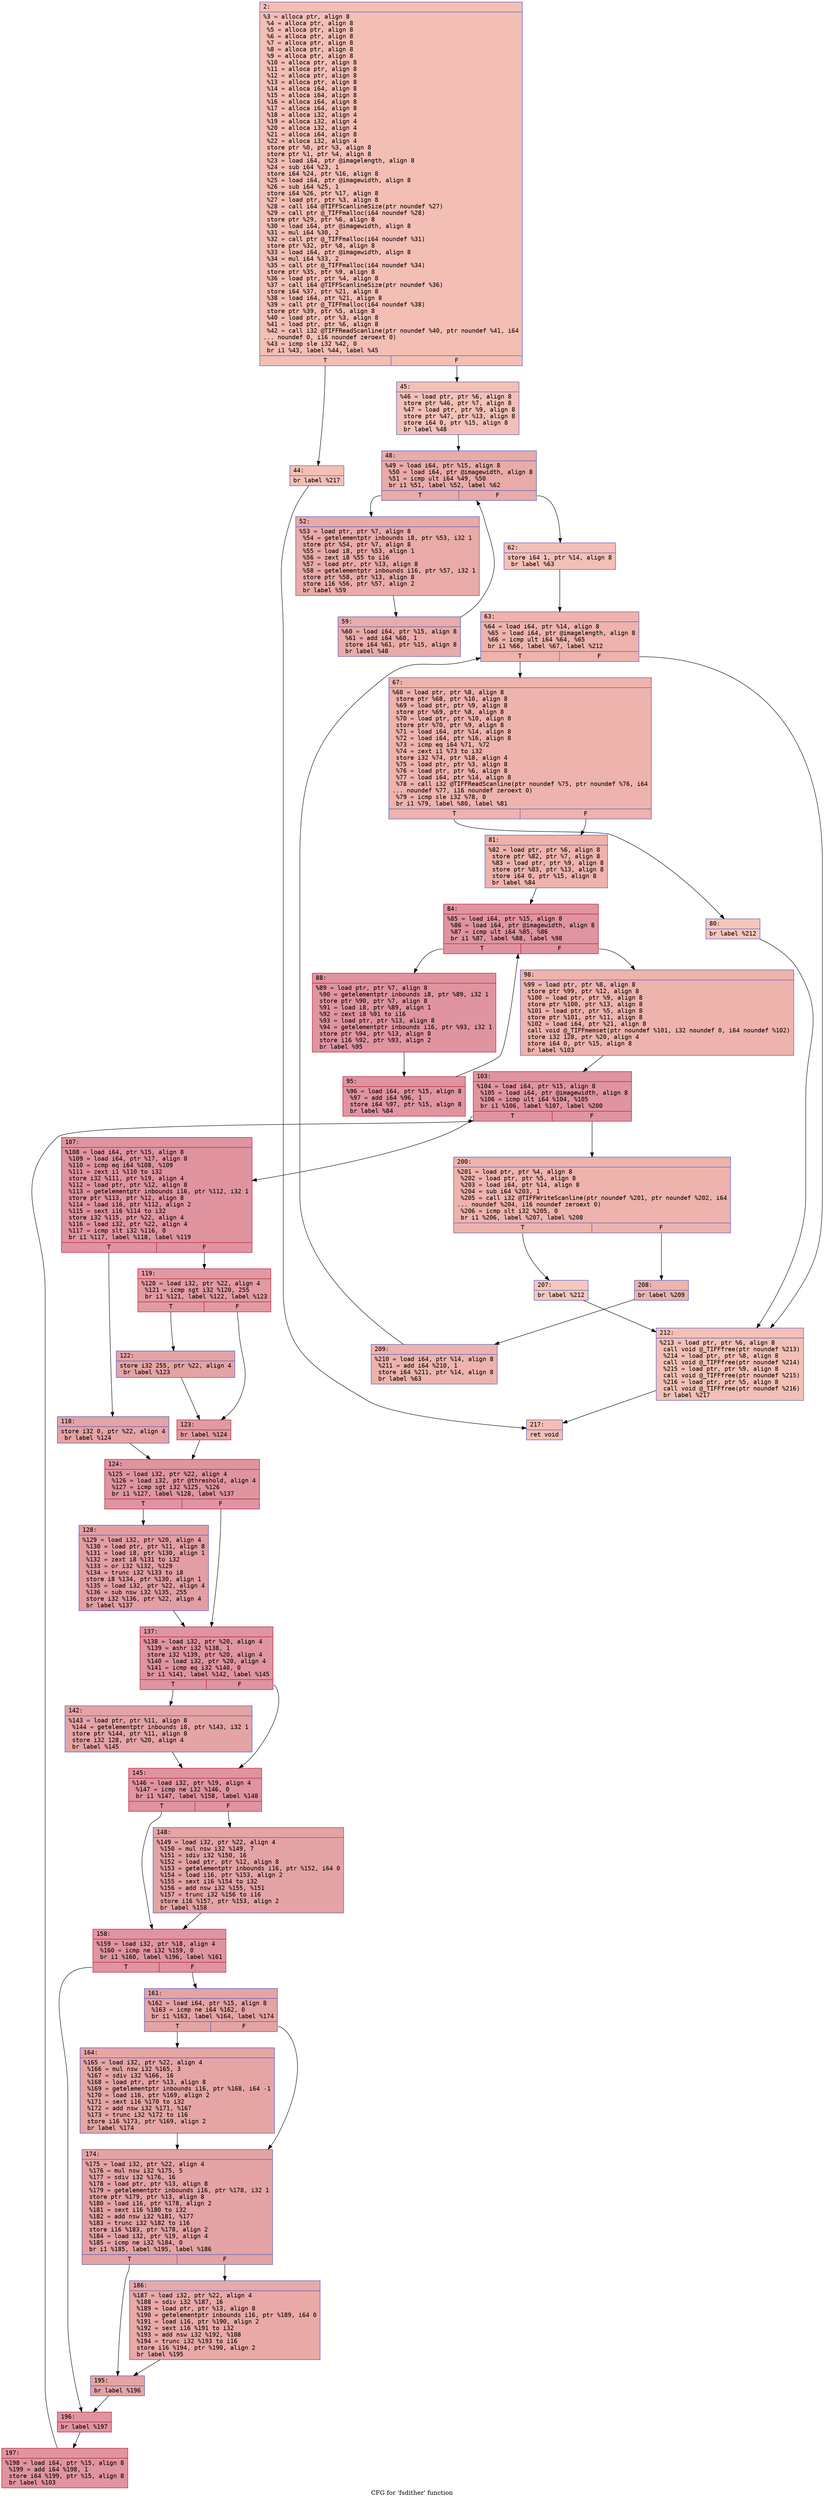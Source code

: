 digraph "CFG for 'fsdither' function" {
	label="CFG for 'fsdither' function";

	Node0x600001d7be30 [shape=record,color="#3d50c3ff", style=filled, fillcolor="#e36c5570" fontname="Courier",label="{2:\l|  %3 = alloca ptr, align 8\l  %4 = alloca ptr, align 8\l  %5 = alloca ptr, align 8\l  %6 = alloca ptr, align 8\l  %7 = alloca ptr, align 8\l  %8 = alloca ptr, align 8\l  %9 = alloca ptr, align 8\l  %10 = alloca ptr, align 8\l  %11 = alloca ptr, align 8\l  %12 = alloca ptr, align 8\l  %13 = alloca ptr, align 8\l  %14 = alloca i64, align 8\l  %15 = alloca i64, align 8\l  %16 = alloca i64, align 8\l  %17 = alloca i64, align 8\l  %18 = alloca i32, align 4\l  %19 = alloca i32, align 4\l  %20 = alloca i32, align 4\l  %21 = alloca i64, align 8\l  %22 = alloca i32, align 4\l  store ptr %0, ptr %3, align 8\l  store ptr %1, ptr %4, align 8\l  %23 = load i64, ptr @imagelength, align 8\l  %24 = sub i64 %23, 1\l  store i64 %24, ptr %16, align 8\l  %25 = load i64, ptr @imagewidth, align 8\l  %26 = sub i64 %25, 1\l  store i64 %26, ptr %17, align 8\l  %27 = load ptr, ptr %3, align 8\l  %28 = call i64 @TIFFScanlineSize(ptr noundef %27)\l  %29 = call ptr @_TIFFmalloc(i64 noundef %28)\l  store ptr %29, ptr %6, align 8\l  %30 = load i64, ptr @imagewidth, align 8\l  %31 = mul i64 %30, 2\l  %32 = call ptr @_TIFFmalloc(i64 noundef %31)\l  store ptr %32, ptr %8, align 8\l  %33 = load i64, ptr @imagewidth, align 8\l  %34 = mul i64 %33, 2\l  %35 = call ptr @_TIFFmalloc(i64 noundef %34)\l  store ptr %35, ptr %9, align 8\l  %36 = load ptr, ptr %4, align 8\l  %37 = call i64 @TIFFScanlineSize(ptr noundef %36)\l  store i64 %37, ptr %21, align 8\l  %38 = load i64, ptr %21, align 8\l  %39 = call ptr @_TIFFmalloc(i64 noundef %38)\l  store ptr %39, ptr %5, align 8\l  %40 = load ptr, ptr %3, align 8\l  %41 = load ptr, ptr %6, align 8\l  %42 = call i32 @TIFFReadScanline(ptr noundef %40, ptr noundef %41, i64\l... noundef 0, i16 noundef zeroext 0)\l  %43 = icmp sle i32 %42, 0\l  br i1 %43, label %44, label %45\l|{<s0>T|<s1>F}}"];
	Node0x600001d7be30:s0 -> Node0x600001d7be80[tooltip="2 -> 44\nProbability 50.00%" ];
	Node0x600001d7be30:s1 -> Node0x600001d7bed0[tooltip="2 -> 45\nProbability 50.00%" ];
	Node0x600001d7be80 [shape=record,color="#3d50c3ff", style=filled, fillcolor="#e5705870" fontname="Courier",label="{44:\l|  br label %217\l}"];
	Node0x600001d7be80 -> Node0x600001d7caf0[tooltip="44 -> 217\nProbability 100.00%" ];
	Node0x600001d7bed0 [shape=record,color="#3d50c3ff", style=filled, fillcolor="#e5705870" fontname="Courier",label="{45:\l|  %46 = load ptr, ptr %6, align 8\l  store ptr %46, ptr %7, align 8\l  %47 = load ptr, ptr %9, align 8\l  store ptr %47, ptr %13, align 8\l  store i64 0, ptr %15, align 8\l  br label %48\l}"];
	Node0x600001d7bed0 -> Node0x600001d7bf20[tooltip="45 -> 48\nProbability 100.00%" ];
	Node0x600001d7bf20 [shape=record,color="#3d50c3ff", style=filled, fillcolor="#cc403a70" fontname="Courier",label="{48:\l|  %49 = load i64, ptr %15, align 8\l  %50 = load i64, ptr @imagewidth, align 8\l  %51 = icmp ult i64 %49, %50\l  br i1 %51, label %52, label %62\l|{<s0>T|<s1>F}}"];
	Node0x600001d7bf20:s0 -> Node0x600001d7bf70[tooltip="48 -> 52\nProbability 96.88%" ];
	Node0x600001d7bf20:s1 -> Node0x600001d7c050[tooltip="48 -> 62\nProbability 3.12%" ];
	Node0x600001d7bf70 [shape=record,color="#3d50c3ff", style=filled, fillcolor="#cc403a70" fontname="Courier",label="{52:\l|  %53 = load ptr, ptr %7, align 8\l  %54 = getelementptr inbounds i8, ptr %53, i32 1\l  store ptr %54, ptr %7, align 8\l  %55 = load i8, ptr %53, align 1\l  %56 = zext i8 %55 to i16\l  %57 = load ptr, ptr %13, align 8\l  %58 = getelementptr inbounds i16, ptr %57, i32 1\l  store ptr %58, ptr %13, align 8\l  store i16 %56, ptr %57, align 2\l  br label %59\l}"];
	Node0x600001d7bf70 -> Node0x600001d7c000[tooltip="52 -> 59\nProbability 100.00%" ];
	Node0x600001d7c000 [shape=record,color="#3d50c3ff", style=filled, fillcolor="#cc403a70" fontname="Courier",label="{59:\l|  %60 = load i64, ptr %15, align 8\l  %61 = add i64 %60, 1\l  store i64 %61, ptr %15, align 8\l  br label %48\l}"];
	Node0x600001d7c000 -> Node0x600001d7bf20[tooltip="59 -> 48\nProbability 100.00%" ];
	Node0x600001d7c050 [shape=record,color="#3d50c3ff", style=filled, fillcolor="#e5705870" fontname="Courier",label="{62:\l|  store i64 1, ptr %14, align 8\l  br label %63\l}"];
	Node0x600001d7c050 -> Node0x600001d7c0a0[tooltip="62 -> 63\nProbability 100.00%" ];
	Node0x600001d7c0a0 [shape=record,color="#3d50c3ff", style=filled, fillcolor="#d6524470" fontname="Courier",label="{63:\l|  %64 = load i64, ptr %14, align 8\l  %65 = load i64, ptr @imagelength, align 8\l  %66 = icmp ult i64 %64, %65\l  br i1 %66, label %67, label %212\l|{<s0>T|<s1>F}}"];
	Node0x600001d7c0a0:s0 -> Node0x600001d7c0f0[tooltip="63 -> 67\nProbability 96.88%" ];
	Node0x600001d7c0a0:s1 -> Node0x600001d7caa0[tooltip="63 -> 212\nProbability 3.12%" ];
	Node0x600001d7c0f0 [shape=record,color="#3d50c3ff", style=filled, fillcolor="#d6524470" fontname="Courier",label="{67:\l|  %68 = load ptr, ptr %8, align 8\l  store ptr %68, ptr %10, align 8\l  %69 = load ptr, ptr %9, align 8\l  store ptr %69, ptr %8, align 8\l  %70 = load ptr, ptr %10, align 8\l  store ptr %70, ptr %9, align 8\l  %71 = load i64, ptr %14, align 8\l  %72 = load i64, ptr %16, align 8\l  %73 = icmp eq i64 %71, %72\l  %74 = zext i1 %73 to i32\l  store i32 %74, ptr %18, align 4\l  %75 = load ptr, ptr %3, align 8\l  %76 = load ptr, ptr %6, align 8\l  %77 = load i64, ptr %14, align 8\l  %78 = call i32 @TIFFReadScanline(ptr noundef %75, ptr noundef %76, i64\l... noundef %77, i16 noundef zeroext 0)\l  %79 = icmp sle i32 %78, 0\l  br i1 %79, label %80, label %81\l|{<s0>T|<s1>F}}"];
	Node0x600001d7c0f0:s0 -> Node0x600001d7c140[tooltip="67 -> 80\nProbability 3.12%" ];
	Node0x600001d7c0f0:s1 -> Node0x600001d7c190[tooltip="67 -> 81\nProbability 96.88%" ];
	Node0x600001d7c140 [shape=record,color="#3d50c3ff", style=filled, fillcolor="#ec7f6370" fontname="Courier",label="{80:\l|  br label %212\l}"];
	Node0x600001d7c140 -> Node0x600001d7caa0[tooltip="80 -> 212\nProbability 100.00%" ];
	Node0x600001d7c190 [shape=record,color="#3d50c3ff", style=filled, fillcolor="#d6524470" fontname="Courier",label="{81:\l|  %82 = load ptr, ptr %6, align 8\l  store ptr %82, ptr %7, align 8\l  %83 = load ptr, ptr %9, align 8\l  store ptr %83, ptr %13, align 8\l  store i64 0, ptr %15, align 8\l  br label %84\l}"];
	Node0x600001d7c190 -> Node0x600001d7c1e0[tooltip="81 -> 84\nProbability 100.00%" ];
	Node0x600001d7c1e0 [shape=record,color="#b70d28ff", style=filled, fillcolor="#b70d2870" fontname="Courier",label="{84:\l|  %85 = load i64, ptr %15, align 8\l  %86 = load i64, ptr @imagewidth, align 8\l  %87 = icmp ult i64 %85, %86\l  br i1 %87, label %88, label %98\l|{<s0>T|<s1>F}}"];
	Node0x600001d7c1e0:s0 -> Node0x600001d7c230[tooltip="84 -> 88\nProbability 96.88%" ];
	Node0x600001d7c1e0:s1 -> Node0x600001d7c2d0[tooltip="84 -> 98\nProbability 3.12%" ];
	Node0x600001d7c230 [shape=record,color="#b70d28ff", style=filled, fillcolor="#b70d2870" fontname="Courier",label="{88:\l|  %89 = load ptr, ptr %7, align 8\l  %90 = getelementptr inbounds i8, ptr %89, i32 1\l  store ptr %90, ptr %7, align 8\l  %91 = load i8, ptr %89, align 1\l  %92 = zext i8 %91 to i16\l  %93 = load ptr, ptr %13, align 8\l  %94 = getelementptr inbounds i16, ptr %93, i32 1\l  store ptr %94, ptr %13, align 8\l  store i16 %92, ptr %93, align 2\l  br label %95\l}"];
	Node0x600001d7c230 -> Node0x600001d7c280[tooltip="88 -> 95\nProbability 100.00%" ];
	Node0x600001d7c280 [shape=record,color="#b70d28ff", style=filled, fillcolor="#b70d2870" fontname="Courier",label="{95:\l|  %96 = load i64, ptr %15, align 8\l  %97 = add i64 %96, 1\l  store i64 %97, ptr %15, align 8\l  br label %84\l}"];
	Node0x600001d7c280 -> Node0x600001d7c1e0[tooltip="95 -> 84\nProbability 100.00%" ];
	Node0x600001d7c2d0 [shape=record,color="#3d50c3ff", style=filled, fillcolor="#d6524470" fontname="Courier",label="{98:\l|  %99 = load ptr, ptr %8, align 8\l  store ptr %99, ptr %12, align 8\l  %100 = load ptr, ptr %9, align 8\l  store ptr %100, ptr %13, align 8\l  %101 = load ptr, ptr %5, align 8\l  store ptr %101, ptr %11, align 8\l  %102 = load i64, ptr %21, align 8\l  call void @_TIFFmemset(ptr noundef %101, i32 noundef 0, i64 noundef %102)\l  store i32 128, ptr %20, align 4\l  store i64 0, ptr %15, align 8\l  br label %103\l}"];
	Node0x600001d7c2d0 -> Node0x600001d7c320[tooltip="98 -> 103\nProbability 100.00%" ];
	Node0x600001d7c320 [shape=record,color="#b70d28ff", style=filled, fillcolor="#b70d2870" fontname="Courier",label="{103:\l|  %104 = load i64, ptr %15, align 8\l  %105 = load i64, ptr @imagewidth, align 8\l  %106 = icmp ult i64 %104, %105\l  br i1 %106, label %107, label %200\l|{<s0>T|<s1>F}}"];
	Node0x600001d7c320:s0 -> Node0x600001d7c370[tooltip="103 -> 107\nProbability 96.88%" ];
	Node0x600001d7c320:s1 -> Node0x600001d7c960[tooltip="103 -> 200\nProbability 3.12%" ];
	Node0x600001d7c370 [shape=record,color="#b70d28ff", style=filled, fillcolor="#b70d2870" fontname="Courier",label="{107:\l|  %108 = load i64, ptr %15, align 8\l  %109 = load i64, ptr %17, align 8\l  %110 = icmp eq i64 %108, %109\l  %111 = zext i1 %110 to i32\l  store i32 %111, ptr %19, align 4\l  %112 = load ptr, ptr %12, align 8\l  %113 = getelementptr inbounds i16, ptr %112, i32 1\l  store ptr %113, ptr %12, align 8\l  %114 = load i16, ptr %112, align 2\l  %115 = sext i16 %114 to i32\l  store i32 %115, ptr %22, align 4\l  %116 = load i32, ptr %22, align 4\l  %117 = icmp slt i32 %116, 0\l  br i1 %117, label %118, label %119\l|{<s0>T|<s1>F}}"];
	Node0x600001d7c370:s0 -> Node0x600001d7c3c0[tooltip="107 -> 118\nProbability 37.50%" ];
	Node0x600001d7c370:s1 -> Node0x600001d7c410[tooltip="107 -> 119\nProbability 62.50%" ];
	Node0x600001d7c3c0 [shape=record,color="#3d50c3ff", style=filled, fillcolor="#c32e3170" fontname="Courier",label="{118:\l|  store i32 0, ptr %22, align 4\l  br label %124\l}"];
	Node0x600001d7c3c0 -> Node0x600001d7c500[tooltip="118 -> 124\nProbability 100.00%" ];
	Node0x600001d7c410 [shape=record,color="#b70d28ff", style=filled, fillcolor="#bb1b2c70" fontname="Courier",label="{119:\l|  %120 = load i32, ptr %22, align 4\l  %121 = icmp sgt i32 %120, 255\l  br i1 %121, label %122, label %123\l|{<s0>T|<s1>F}}"];
	Node0x600001d7c410:s0 -> Node0x600001d7c460[tooltip="119 -> 122\nProbability 50.00%" ];
	Node0x600001d7c410:s1 -> Node0x600001d7c4b0[tooltip="119 -> 123\nProbability 50.00%" ];
	Node0x600001d7c460 [shape=record,color="#3d50c3ff", style=filled, fillcolor="#c32e3170" fontname="Courier",label="{122:\l|  store i32 255, ptr %22, align 4\l  br label %123\l}"];
	Node0x600001d7c460 -> Node0x600001d7c4b0[tooltip="122 -> 123\nProbability 100.00%" ];
	Node0x600001d7c4b0 [shape=record,color="#b70d28ff", style=filled, fillcolor="#bb1b2c70" fontname="Courier",label="{123:\l|  br label %124\l}"];
	Node0x600001d7c4b0 -> Node0x600001d7c500[tooltip="123 -> 124\nProbability 100.00%" ];
	Node0x600001d7c500 [shape=record,color="#b70d28ff", style=filled, fillcolor="#b70d2870" fontname="Courier",label="{124:\l|  %125 = load i32, ptr %22, align 4\l  %126 = load i32, ptr @threshold, align 4\l  %127 = icmp sgt i32 %125, %126\l  br i1 %127, label %128, label %137\l|{<s0>T|<s1>F}}"];
	Node0x600001d7c500:s0 -> Node0x600001d7c550[tooltip="124 -> 128\nProbability 50.00%" ];
	Node0x600001d7c500:s1 -> Node0x600001d7c5a0[tooltip="124 -> 137\nProbability 50.00%" ];
	Node0x600001d7c550 [shape=record,color="#3d50c3ff", style=filled, fillcolor="#be242e70" fontname="Courier",label="{128:\l|  %129 = load i32, ptr %20, align 4\l  %130 = load ptr, ptr %11, align 8\l  %131 = load i8, ptr %130, align 1\l  %132 = zext i8 %131 to i32\l  %133 = or i32 %132, %129\l  %134 = trunc i32 %133 to i8\l  store i8 %134, ptr %130, align 1\l  %135 = load i32, ptr %22, align 4\l  %136 = sub nsw i32 %135, 255\l  store i32 %136, ptr %22, align 4\l  br label %137\l}"];
	Node0x600001d7c550 -> Node0x600001d7c5a0[tooltip="128 -> 137\nProbability 100.00%" ];
	Node0x600001d7c5a0 [shape=record,color="#b70d28ff", style=filled, fillcolor="#b70d2870" fontname="Courier",label="{137:\l|  %138 = load i32, ptr %20, align 4\l  %139 = ashr i32 %138, 1\l  store i32 %139, ptr %20, align 4\l  %140 = load i32, ptr %20, align 4\l  %141 = icmp eq i32 %140, 0\l  br i1 %141, label %142, label %145\l|{<s0>T|<s1>F}}"];
	Node0x600001d7c5a0:s0 -> Node0x600001d7c5f0[tooltip="137 -> 142\nProbability 37.50%" ];
	Node0x600001d7c5a0:s1 -> Node0x600001d7c640[tooltip="137 -> 145\nProbability 62.50%" ];
	Node0x600001d7c5f0 [shape=record,color="#3d50c3ff", style=filled, fillcolor="#c32e3170" fontname="Courier",label="{142:\l|  %143 = load ptr, ptr %11, align 8\l  %144 = getelementptr inbounds i8, ptr %143, i32 1\l  store ptr %144, ptr %11, align 8\l  store i32 128, ptr %20, align 4\l  br label %145\l}"];
	Node0x600001d7c5f0 -> Node0x600001d7c640[tooltip="142 -> 145\nProbability 100.00%" ];
	Node0x600001d7c640 [shape=record,color="#b70d28ff", style=filled, fillcolor="#b70d2870" fontname="Courier",label="{145:\l|  %146 = load i32, ptr %19, align 4\l  %147 = icmp ne i32 %146, 0\l  br i1 %147, label %158, label %148\l|{<s0>T|<s1>F}}"];
	Node0x600001d7c640:s0 -> Node0x600001d7c6e0[tooltip="145 -> 158\nProbability 62.50%" ];
	Node0x600001d7c640:s1 -> Node0x600001d7c690[tooltip="145 -> 148\nProbability 37.50%" ];
	Node0x600001d7c690 [shape=record,color="#3d50c3ff", style=filled, fillcolor="#c32e3170" fontname="Courier",label="{148:\l|  %149 = load i32, ptr %22, align 4\l  %150 = mul nsw i32 %149, 7\l  %151 = sdiv i32 %150, 16\l  %152 = load ptr, ptr %12, align 8\l  %153 = getelementptr inbounds i16, ptr %152, i64 0\l  %154 = load i16, ptr %153, align 2\l  %155 = sext i16 %154 to i32\l  %156 = add nsw i32 %155, %151\l  %157 = trunc i32 %156 to i16\l  store i16 %157, ptr %153, align 2\l  br label %158\l}"];
	Node0x600001d7c690 -> Node0x600001d7c6e0[tooltip="148 -> 158\nProbability 100.00%" ];
	Node0x600001d7c6e0 [shape=record,color="#b70d28ff", style=filled, fillcolor="#b70d2870" fontname="Courier",label="{158:\l|  %159 = load i32, ptr %18, align 4\l  %160 = icmp ne i32 %159, 0\l  br i1 %160, label %196, label %161\l|{<s0>T|<s1>F}}"];
	Node0x600001d7c6e0:s0 -> Node0x600001d7c8c0[tooltip="158 -> 196\nProbability 62.50%" ];
	Node0x600001d7c6e0:s1 -> Node0x600001d7c730[tooltip="158 -> 161\nProbability 37.50%" ];
	Node0x600001d7c730 [shape=record,color="#3d50c3ff", style=filled, fillcolor="#c32e3170" fontname="Courier",label="{161:\l|  %162 = load i64, ptr %15, align 8\l  %163 = icmp ne i64 %162, 0\l  br i1 %163, label %164, label %174\l|{<s0>T|<s1>F}}"];
	Node0x600001d7c730:s0 -> Node0x600001d7c780[tooltip="161 -> 164\nProbability 62.50%" ];
	Node0x600001d7c730:s1 -> Node0x600001d7c7d0[tooltip="161 -> 174\nProbability 37.50%" ];
	Node0x600001d7c780 [shape=record,color="#3d50c3ff", style=filled, fillcolor="#c5333470" fontname="Courier",label="{164:\l|  %165 = load i32, ptr %22, align 4\l  %166 = mul nsw i32 %165, 3\l  %167 = sdiv i32 %166, 16\l  %168 = load ptr, ptr %13, align 8\l  %169 = getelementptr inbounds i16, ptr %168, i64 -1\l  %170 = load i16, ptr %169, align 2\l  %171 = sext i16 %170 to i32\l  %172 = add nsw i32 %171, %167\l  %173 = trunc i32 %172 to i16\l  store i16 %173, ptr %169, align 2\l  br label %174\l}"];
	Node0x600001d7c780 -> Node0x600001d7c7d0[tooltip="164 -> 174\nProbability 100.00%" ];
	Node0x600001d7c7d0 [shape=record,color="#3d50c3ff", style=filled, fillcolor="#c32e3170" fontname="Courier",label="{174:\l|  %175 = load i32, ptr %22, align 4\l  %176 = mul nsw i32 %175, 5\l  %177 = sdiv i32 %176, 16\l  %178 = load ptr, ptr %13, align 8\l  %179 = getelementptr inbounds i16, ptr %178, i32 1\l  store ptr %179, ptr %13, align 8\l  %180 = load i16, ptr %178, align 2\l  %181 = sext i16 %180 to i32\l  %182 = add nsw i32 %181, %177\l  %183 = trunc i32 %182 to i16\l  store i16 %183, ptr %178, align 2\l  %184 = load i32, ptr %19, align 4\l  %185 = icmp ne i32 %184, 0\l  br i1 %185, label %195, label %186\l|{<s0>T|<s1>F}}"];
	Node0x600001d7c7d0:s0 -> Node0x600001d7c870[tooltip="174 -> 195\nProbability 62.50%" ];
	Node0x600001d7c7d0:s1 -> Node0x600001d7c820[tooltip="174 -> 186\nProbability 37.50%" ];
	Node0x600001d7c820 [shape=record,color="#3d50c3ff", style=filled, fillcolor="#ca3b3770" fontname="Courier",label="{186:\l|  %187 = load i32, ptr %22, align 4\l  %188 = sdiv i32 %187, 16\l  %189 = load ptr, ptr %13, align 8\l  %190 = getelementptr inbounds i16, ptr %189, i64 0\l  %191 = load i16, ptr %190, align 2\l  %192 = sext i16 %191 to i32\l  %193 = add nsw i32 %192, %188\l  %194 = trunc i32 %193 to i16\l  store i16 %194, ptr %190, align 2\l  br label %195\l}"];
	Node0x600001d7c820 -> Node0x600001d7c870[tooltip="186 -> 195\nProbability 100.00%" ];
	Node0x600001d7c870 [shape=record,color="#3d50c3ff", style=filled, fillcolor="#c32e3170" fontname="Courier",label="{195:\l|  br label %196\l}"];
	Node0x600001d7c870 -> Node0x600001d7c8c0[tooltip="195 -> 196\nProbability 100.00%" ];
	Node0x600001d7c8c0 [shape=record,color="#b70d28ff", style=filled, fillcolor="#b70d2870" fontname="Courier",label="{196:\l|  br label %197\l}"];
	Node0x600001d7c8c0 -> Node0x600001d7c910[tooltip="196 -> 197\nProbability 100.00%" ];
	Node0x600001d7c910 [shape=record,color="#b70d28ff", style=filled, fillcolor="#b70d2870" fontname="Courier",label="{197:\l|  %198 = load i64, ptr %15, align 8\l  %199 = add i64 %198, 1\l  store i64 %199, ptr %15, align 8\l  br label %103\l}"];
	Node0x600001d7c910 -> Node0x600001d7c320[tooltip="197 -> 103\nProbability 100.00%" ];
	Node0x600001d7c960 [shape=record,color="#3d50c3ff", style=filled, fillcolor="#d6524470" fontname="Courier",label="{200:\l|  %201 = load ptr, ptr %4, align 8\l  %202 = load ptr, ptr %5, align 8\l  %203 = load i64, ptr %14, align 8\l  %204 = sub i64 %203, 1\l  %205 = call i32 @TIFFWriteScanline(ptr noundef %201, ptr noundef %202, i64\l... noundef %204, i16 noundef zeroext 0)\l  %206 = icmp slt i32 %205, 0\l  br i1 %206, label %207, label %208\l|{<s0>T|<s1>F}}"];
	Node0x600001d7c960:s0 -> Node0x600001d7c9b0[tooltip="200 -> 207\nProbability 3.12%" ];
	Node0x600001d7c960:s1 -> Node0x600001d7ca00[tooltip="200 -> 208\nProbability 96.88%" ];
	Node0x600001d7c9b0 [shape=record,color="#3d50c3ff", style=filled, fillcolor="#ec7f6370" fontname="Courier",label="{207:\l|  br label %212\l}"];
	Node0x600001d7c9b0 -> Node0x600001d7caa0[tooltip="207 -> 212\nProbability 100.00%" ];
	Node0x600001d7ca00 [shape=record,color="#3d50c3ff", style=filled, fillcolor="#d6524470" fontname="Courier",label="{208:\l|  br label %209\l}"];
	Node0x600001d7ca00 -> Node0x600001d7ca50[tooltip="208 -> 209\nProbability 100.00%" ];
	Node0x600001d7ca50 [shape=record,color="#3d50c3ff", style=filled, fillcolor="#d6524470" fontname="Courier",label="{209:\l|  %210 = load i64, ptr %14, align 8\l  %211 = add i64 %210, 1\l  store i64 %211, ptr %14, align 8\l  br label %63\l}"];
	Node0x600001d7ca50 -> Node0x600001d7c0a0[tooltip="209 -> 63\nProbability 100.00%" ];
	Node0x600001d7caa0 [shape=record,color="#3d50c3ff", style=filled, fillcolor="#e5705870" fontname="Courier",label="{212:\l|  %213 = load ptr, ptr %6, align 8\l  call void @_TIFFfree(ptr noundef %213)\l  %214 = load ptr, ptr %8, align 8\l  call void @_TIFFfree(ptr noundef %214)\l  %215 = load ptr, ptr %9, align 8\l  call void @_TIFFfree(ptr noundef %215)\l  %216 = load ptr, ptr %5, align 8\l  call void @_TIFFfree(ptr noundef %216)\l  br label %217\l}"];
	Node0x600001d7caa0 -> Node0x600001d7caf0[tooltip="212 -> 217\nProbability 100.00%" ];
	Node0x600001d7caf0 [shape=record,color="#3d50c3ff", style=filled, fillcolor="#e36c5570" fontname="Courier",label="{217:\l|  ret void\l}"];
}
